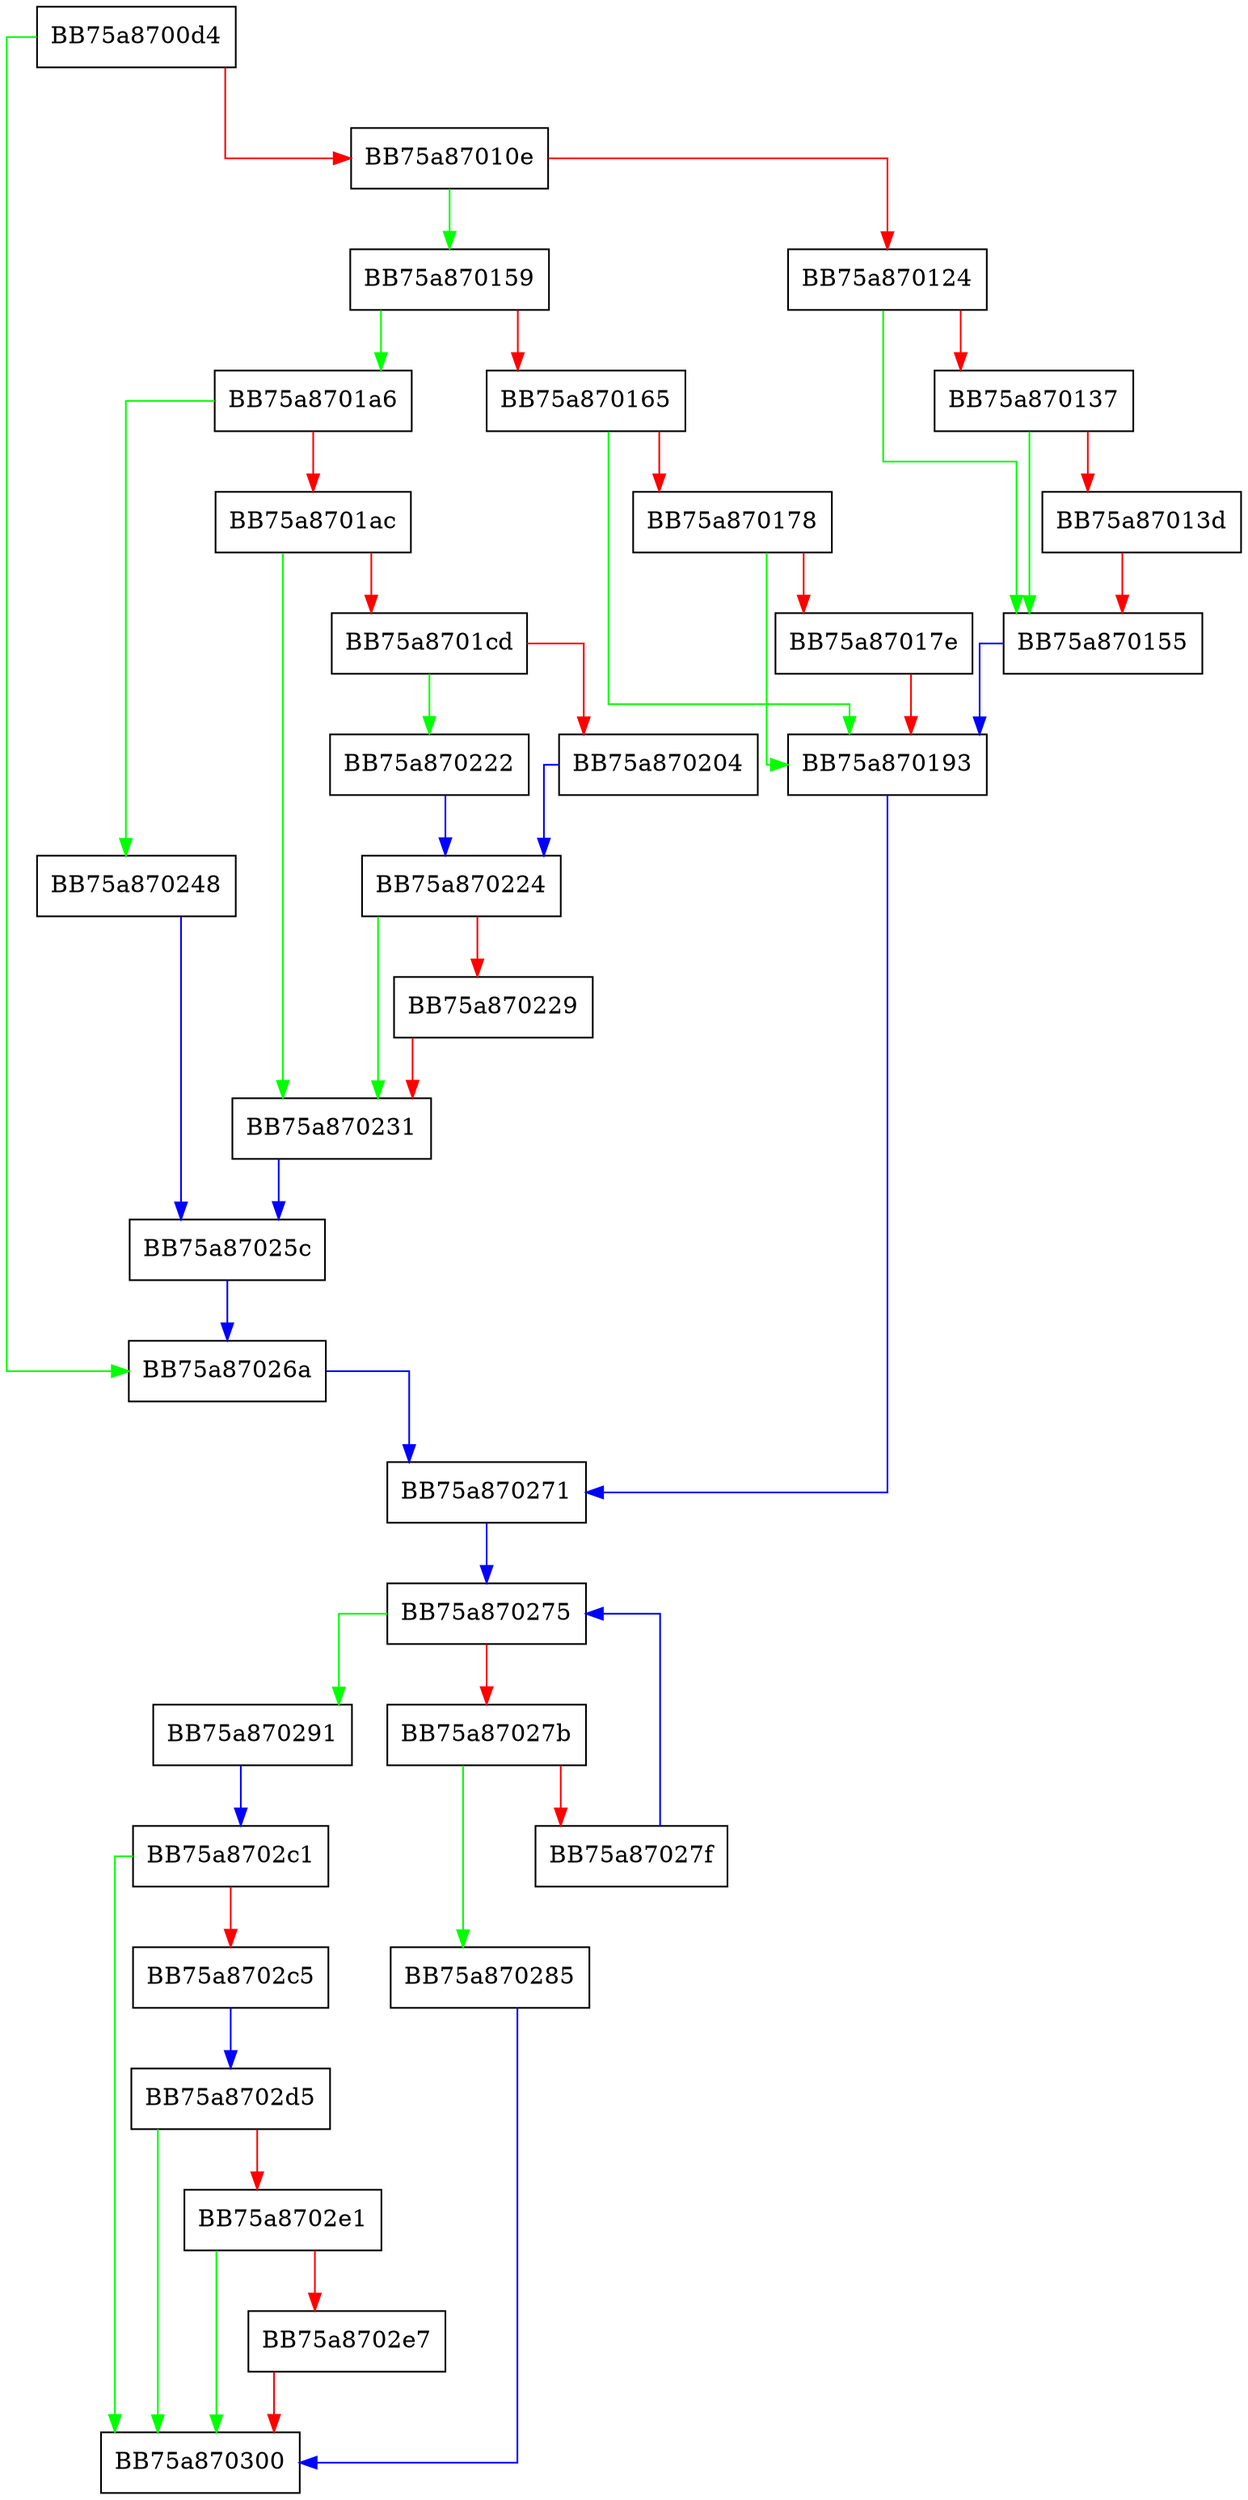 digraph Merge {
  node [shape="box"];
  graph [splines=ortho];
  BB75a8700d4 -> BB75a87026a [color="green"];
  BB75a8700d4 -> BB75a87010e [color="red"];
  BB75a87010e -> BB75a870159 [color="green"];
  BB75a87010e -> BB75a870124 [color="red"];
  BB75a870124 -> BB75a870155 [color="green"];
  BB75a870124 -> BB75a870137 [color="red"];
  BB75a870137 -> BB75a870155 [color="green"];
  BB75a870137 -> BB75a87013d [color="red"];
  BB75a87013d -> BB75a870155 [color="red"];
  BB75a870155 -> BB75a870193 [color="blue"];
  BB75a870159 -> BB75a8701a6 [color="green"];
  BB75a870159 -> BB75a870165 [color="red"];
  BB75a870165 -> BB75a870193 [color="green"];
  BB75a870165 -> BB75a870178 [color="red"];
  BB75a870178 -> BB75a870193 [color="green"];
  BB75a870178 -> BB75a87017e [color="red"];
  BB75a87017e -> BB75a870193 [color="red"];
  BB75a870193 -> BB75a870271 [color="blue"];
  BB75a8701a6 -> BB75a870248 [color="green"];
  BB75a8701a6 -> BB75a8701ac [color="red"];
  BB75a8701ac -> BB75a870231 [color="green"];
  BB75a8701ac -> BB75a8701cd [color="red"];
  BB75a8701cd -> BB75a870222 [color="green"];
  BB75a8701cd -> BB75a870204 [color="red"];
  BB75a870204 -> BB75a870224 [color="blue"];
  BB75a870222 -> BB75a870224 [color="blue"];
  BB75a870224 -> BB75a870231 [color="green"];
  BB75a870224 -> BB75a870229 [color="red"];
  BB75a870229 -> BB75a870231 [color="red"];
  BB75a870231 -> BB75a87025c [color="blue"];
  BB75a870248 -> BB75a87025c [color="blue"];
  BB75a87025c -> BB75a87026a [color="blue"];
  BB75a87026a -> BB75a870271 [color="blue"];
  BB75a870271 -> BB75a870275 [color="blue"];
  BB75a870275 -> BB75a870291 [color="green"];
  BB75a870275 -> BB75a87027b [color="red"];
  BB75a87027b -> BB75a870285 [color="green"];
  BB75a87027b -> BB75a87027f [color="red"];
  BB75a87027f -> BB75a870275 [color="blue"];
  BB75a870285 -> BB75a870300 [color="blue"];
  BB75a870291 -> BB75a8702c1 [color="blue"];
  BB75a8702c1 -> BB75a870300 [color="green"];
  BB75a8702c1 -> BB75a8702c5 [color="red"];
  BB75a8702c5 -> BB75a8702d5 [color="blue"];
  BB75a8702d5 -> BB75a870300 [color="green"];
  BB75a8702d5 -> BB75a8702e1 [color="red"];
  BB75a8702e1 -> BB75a870300 [color="green"];
  BB75a8702e1 -> BB75a8702e7 [color="red"];
  BB75a8702e7 -> BB75a870300 [color="red"];
}